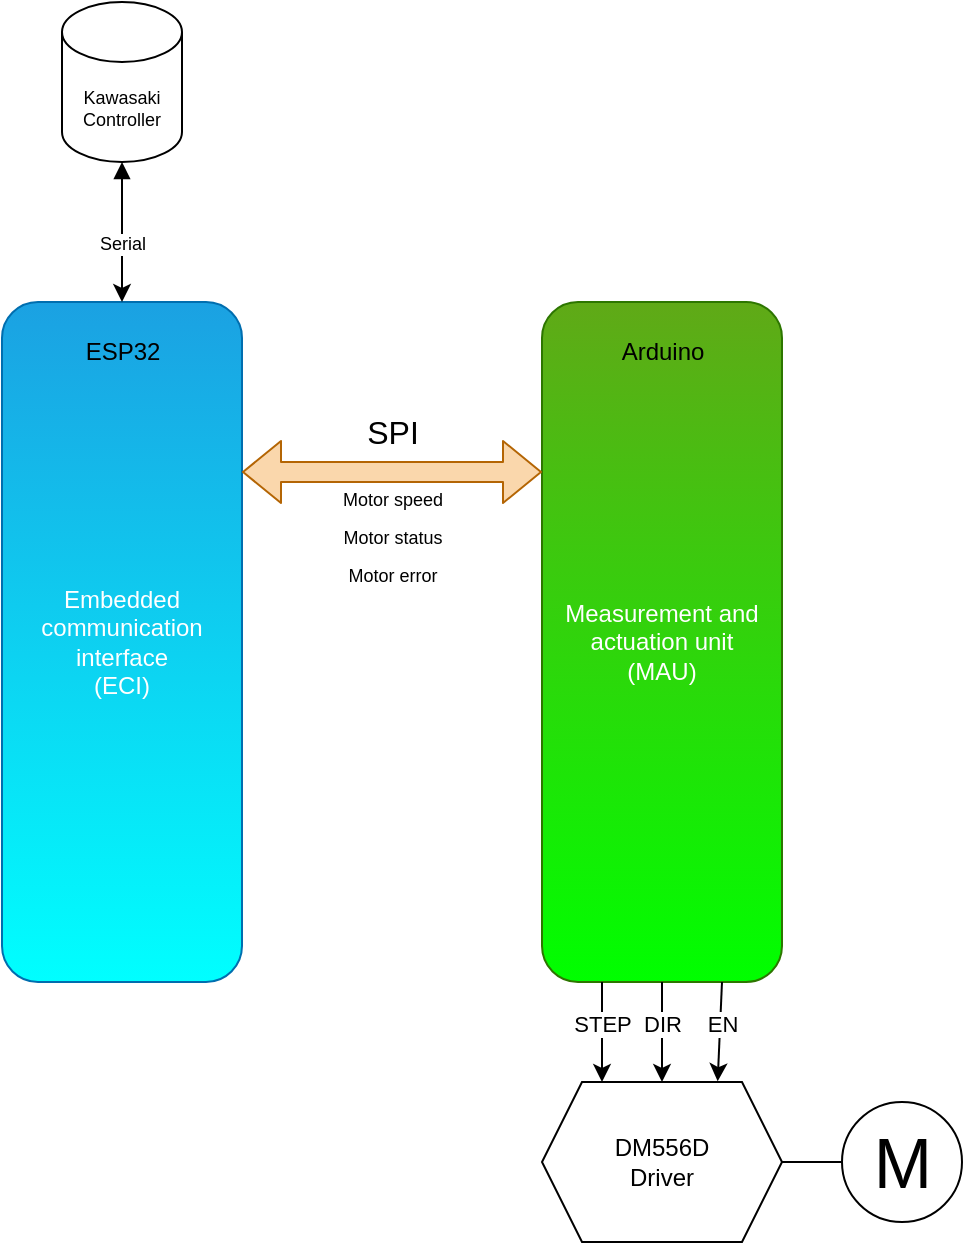 <mxfile>
    <diagram id="4sxwRw-hY-lJQef8hA_G" name="Page-1">
        <mxGraphModel dx="1157" dy="794" grid="1" gridSize="10" guides="1" tooltips="1" connect="1" arrows="1" fold="1" page="1" pageScale="1" pageWidth="850" pageHeight="1100" math="0" shadow="0">
            <root>
                <mxCell id="0"/>
                <mxCell id="1" parent="0"/>
                <mxCell id="6" value="" style="group;" vertex="1" connectable="0" parent="1">
                    <mxGeometry x="340" y="150" width="120" height="340" as="geometry"/>
                </mxCell>
                <mxCell id="4" value="Measurement and actuation unit&lt;br&gt;(MAU)" style="rounded=1;whiteSpace=wrap;html=1;fillColor=#60a917;fontColor=#ffffff;strokeColor=#2D7600;gradientColor=#00FF00;" vertex="1" parent="6">
                    <mxGeometry width="120" height="340" as="geometry"/>
                </mxCell>
                <mxCell id="5" value="Arduino" style="text;html=1;align=center;verticalAlign=middle;resizable=0;points=[];autosize=1;strokeColor=none;fillColor=none;" vertex="1" parent="6">
                    <mxGeometry x="30" y="10" width="60" height="30" as="geometry"/>
                </mxCell>
                <mxCell id="7" value="" style="group" vertex="1" connectable="0" parent="1">
                    <mxGeometry x="70" y="150" width="120" height="340" as="geometry"/>
                </mxCell>
                <mxCell id="2" value="Embedded communication interface&lt;br&gt;(ECI)" style="rounded=1;whiteSpace=wrap;html=1;fillColor=#1ba1e2;fontColor=#ffffff;strokeColor=#006EAF;gradientColor=#00FFFF;" vertex="1" parent="7">
                    <mxGeometry width="120" height="340" as="geometry"/>
                </mxCell>
                <mxCell id="3" value="ESP32" style="text;html=1;align=center;verticalAlign=middle;resizable=0;points=[];autosize=1;strokeColor=none;fillColor=none;" vertex="1" parent="7">
                    <mxGeometry x="30" y="10" width="60" height="30" as="geometry"/>
                </mxCell>
                <mxCell id="9" value="M" style="verticalLabelPosition=middle;shadow=0;dashed=0;align=center;html=1;verticalAlign=middle;strokeWidth=1;shape=ellipse;aspect=fixed;fontSize=35;fillColor=none;gradientColor=none;" vertex="1" parent="1">
                    <mxGeometry x="490" y="550" width="60" height="60" as="geometry"/>
                </mxCell>
                <mxCell id="11" style="edgeStyle=none;html=1;exitX=1;exitY=0.5;exitDx=0;exitDy=0;endArrow=none;endFill=0;" edge="1" parent="1" source="10" target="9">
                    <mxGeometry relative="1" as="geometry"/>
                </mxCell>
                <mxCell id="10" value="DM556D&lt;br&gt;Driver" style="shape=hexagon;perimeter=hexagonPerimeter2;whiteSpace=wrap;html=1;fixedSize=1;fillColor=none;gradientColor=none;" vertex="1" parent="1">
                    <mxGeometry x="340" y="540" width="120" height="80" as="geometry"/>
                </mxCell>
                <mxCell id="12" style="edgeStyle=none;html=1;exitX=0.25;exitY=1;exitDx=0;exitDy=0;entryX=0.25;entryY=0;entryDx=0;entryDy=0;entryPerimeter=0;endArrow=classic;endFill=1;" edge="1" parent="1" source="4" target="10">
                    <mxGeometry relative="1" as="geometry"/>
                </mxCell>
                <mxCell id="19" value="STEP" style="edgeLabel;html=1;align=center;verticalAlign=middle;resizable=0;points=[];" vertex="1" connectable="0" parent="12">
                    <mxGeometry x="0.231" relative="1" as="geometry">
                        <mxPoint y="-10" as="offset"/>
                    </mxGeometry>
                </mxCell>
                <mxCell id="13" style="edgeStyle=none;html=1;exitX=0.5;exitY=1;exitDx=0;exitDy=0;entryX=0.5;entryY=0;entryDx=0;entryDy=0;endArrow=classic;endFill=1;" edge="1" parent="1" source="4" target="10">
                    <mxGeometry relative="1" as="geometry"/>
                </mxCell>
                <mxCell id="18" value="DIR" style="edgeLabel;html=1;align=center;verticalAlign=middle;resizable=0;points=[];" vertex="1" connectable="0" parent="13">
                    <mxGeometry x="0.261" y="1" relative="1" as="geometry">
                        <mxPoint x="-1" y="-11" as="offset"/>
                    </mxGeometry>
                </mxCell>
                <mxCell id="15" style="edgeStyle=none;html=1;exitX=0.75;exitY=1;exitDx=0;exitDy=0;entryX=0.732;entryY=-0.005;entryDx=0;entryDy=0;entryPerimeter=0;endArrow=classic;endFill=1;" edge="1" parent="1" source="4" target="10">
                    <mxGeometry relative="1" as="geometry"/>
                </mxCell>
                <mxCell id="17" value="EN" style="edgeLabel;html=1;align=center;verticalAlign=middle;resizable=0;points=[];" vertex="1" connectable="0" parent="15">
                    <mxGeometry x="0.215" y="1" relative="1" as="geometry">
                        <mxPoint y="-9" as="offset"/>
                    </mxGeometry>
                </mxCell>
                <mxCell id="20" value="" style="shape=flexArrow;endArrow=classic;html=1;entryX=0;entryY=0.25;entryDx=0;entryDy=0;exitX=1;exitY=0.25;exitDx=0;exitDy=0;startArrow=block;fillColor=#fad7ac;strokeColor=#b46504;" edge="1" parent="1" source="2" target="4">
                    <mxGeometry width="50" height="50" relative="1" as="geometry">
                        <mxPoint x="260" y="300" as="sourcePoint"/>
                        <mxPoint x="310" y="250" as="targetPoint"/>
                    </mxGeometry>
                </mxCell>
                <mxCell id="37" value="" style="edgeStyle=none;html=1;fontSize=9;startArrow=block;endArrow=classic;endFill=1;" edge="1" parent="1" source="35">
                    <mxGeometry relative="1" as="geometry">
                        <mxPoint x="130" y="150" as="targetPoint"/>
                    </mxGeometry>
                </mxCell>
                <mxCell id="38" value="Serial" style="edgeLabel;html=1;align=center;verticalAlign=middle;resizable=0;points=[];fontSize=9;" vertex="1" connectable="0" parent="37">
                    <mxGeometry x="0.409" y="1" relative="1" as="geometry">
                        <mxPoint x="-1" y="-9" as="offset"/>
                    </mxGeometry>
                </mxCell>
                <mxCell id="35" value="Kawasaki Controller" style="shape=cylinder3;whiteSpace=wrap;html=1;boundedLbl=1;backgroundOutline=1;size=15;labelBackgroundColor=none;fontSize=9;fillColor=none;gradientColor=none;" vertex="1" parent="1">
                    <mxGeometry x="100" width="60" height="80" as="geometry"/>
                </mxCell>
                <mxCell id="39" value="" style="group" vertex="1" connectable="0" parent="1">
                    <mxGeometry x="230" y="200" width="70" height="100" as="geometry"/>
                </mxCell>
                <mxCell id="31" value="SPI" style="text;html=1;align=center;verticalAlign=middle;resizable=0;points=[];autosize=1;strokeColor=none;fillColor=none;fontSize=16;labelBackgroundColor=none;" vertex="1" parent="39">
                    <mxGeometry x="10" width="50" height="30" as="geometry"/>
                </mxCell>
                <mxCell id="32" value="&lt;font style=&quot;font-size: 9px;&quot;&gt;Motor speed&lt;br&gt;Motor status&lt;br&gt;Motor error&lt;br&gt;&lt;/font&gt;" style="text;html=1;align=center;verticalAlign=middle;resizable=0;points=[];autosize=1;strokeColor=none;fillColor=none;fontSize=16;labelBackgroundColor=none;" vertex="1" parent="39">
                    <mxGeometry y="30" width="70" height="70" as="geometry"/>
                </mxCell>
            </root>
        </mxGraphModel>
    </diagram>
</mxfile>